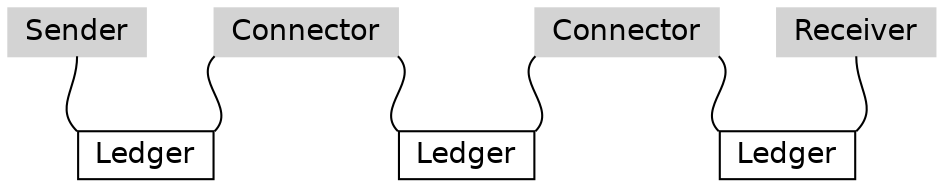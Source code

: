 graph G {
  node [shape = box,height=.1,fontname = "helvetica"];
  newrank=true;

  s [shape=box style=filled color=lightgrey label="Sender"];
  r [shape=box style=filled color=lightgrey label="Receiver"];

  c1 [shape=box style=filled color=lightgrey label="Connector"];
  c2 [shape=box style=filled color=lightgrey label="Connector"];

  l1 [shape=box label="Ledger"];
  l2 [shape=box label="Ledger"];
  l3 [shape=box label="Ledger"];

  s:s -- l1:nw;
  c1:sw -- l1:ne;
  c1:se -- l2:nw;
  c2:sw -- l2:ne;
  c2:se -- l3:nw;
  r:s -- l3:ne;

  { rank=same; s c1 c2 r }
  { rank=same; l1 l2 l3 }
}
